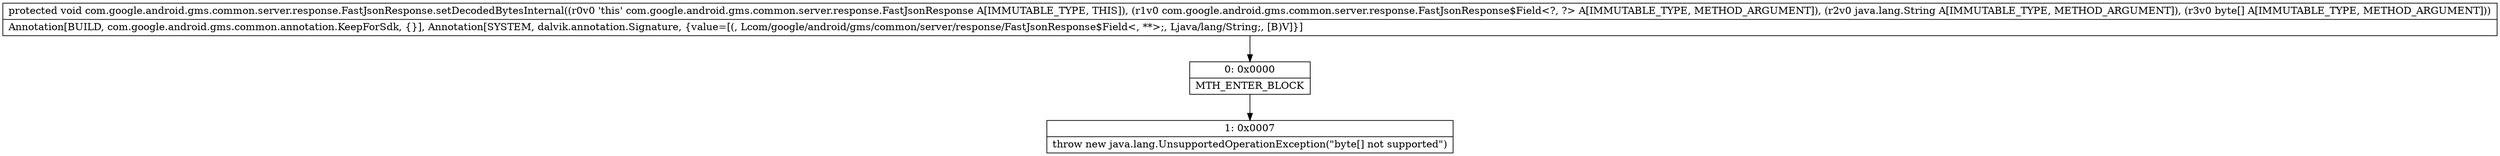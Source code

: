 digraph "CFG forcom.google.android.gms.common.server.response.FastJsonResponse.setDecodedBytesInternal(Lcom\/google\/android\/gms\/common\/server\/response\/FastJsonResponse$Field;Ljava\/lang\/String;[B)V" {
Node_0 [shape=record,label="{0\:\ 0x0000|MTH_ENTER_BLOCK\l}"];
Node_1 [shape=record,label="{1\:\ 0x0007|throw new java.lang.UnsupportedOperationException(\"byte[] not supported\")\l}"];
MethodNode[shape=record,label="{protected void com.google.android.gms.common.server.response.FastJsonResponse.setDecodedBytesInternal((r0v0 'this' com.google.android.gms.common.server.response.FastJsonResponse A[IMMUTABLE_TYPE, THIS]), (r1v0 com.google.android.gms.common.server.response.FastJsonResponse$Field\<?, ?\> A[IMMUTABLE_TYPE, METHOD_ARGUMENT]), (r2v0 java.lang.String A[IMMUTABLE_TYPE, METHOD_ARGUMENT]), (r3v0 byte[] A[IMMUTABLE_TYPE, METHOD_ARGUMENT]))  | Annotation[BUILD, com.google.android.gms.common.annotation.KeepForSdk, \{\}], Annotation[SYSTEM, dalvik.annotation.Signature, \{value=[(, Lcom\/google\/android\/gms\/common\/server\/response\/FastJsonResponse$Field\<, **\>;, Ljava\/lang\/String;, [B)V]\}]\l}"];
MethodNode -> Node_0;
Node_0 -> Node_1;
}

